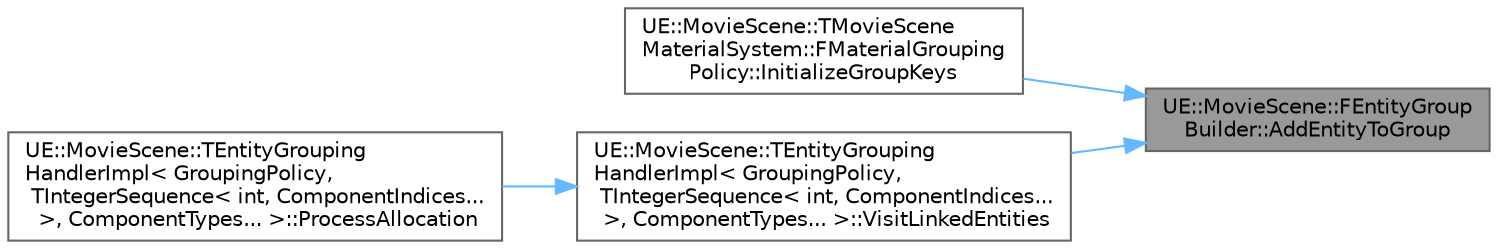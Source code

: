 digraph "UE::MovieScene::FEntityGroupBuilder::AddEntityToGroup"
{
 // INTERACTIVE_SVG=YES
 // LATEX_PDF_SIZE
  bgcolor="transparent";
  edge [fontname=Helvetica,fontsize=10,labelfontname=Helvetica,labelfontsize=10];
  node [fontname=Helvetica,fontsize=10,shape=box,height=0.2,width=0.4];
  rankdir="RL";
  Node1 [id="Node000001",label="UE::MovieScene::FEntityGroup\lBuilder::AddEntityToGroup",height=0.2,width=0.4,color="gray40", fillcolor="grey60", style="filled", fontcolor="black",tooltip="Add the entity to the given group."];
  Node1 -> Node2 [id="edge1_Node000001_Node000002",dir="back",color="steelblue1",style="solid",tooltip=" "];
  Node2 [id="Node000002",label="UE::MovieScene::TMovieScene\lMaterialSystem::FMaterialGrouping\lPolicy::InitializeGroupKeys",height=0.2,width=0.4,color="grey40", fillcolor="white", style="filled",URL="$d1/d7f/structUE_1_1MovieScene_1_1TMovieSceneMaterialSystem_1_1FMaterialGroupingPolicy.html#a34a470700ad3899c07875a5d0c7815b3",tooltip=" "];
  Node1 -> Node3 [id="edge2_Node000001_Node000003",dir="back",color="steelblue1",style="solid",tooltip=" "];
  Node3 [id="Node000003",label="UE::MovieScene::TEntityGrouping\lHandlerImpl\< GroupingPolicy,\l TIntegerSequence\< int, ComponentIndices...\l \>, ComponentTypes... \>::VisitLinkedEntities",height=0.2,width=0.4,color="grey40", fillcolor="white", style="filled",URL="$d7/d0c/structUE_1_1MovieScene_1_1TEntityGroupingHandlerImpl_3_01GroupingPolicy_00_01TIntegerSequence_3_04a6d351f13d04378a1074c4ae1ccb04.html#a0184ec61db853749b11a0bffdaaabbe4",tooltip=" "];
  Node3 -> Node4 [id="edge3_Node000003_Node000004",dir="back",color="steelblue1",style="solid",tooltip=" "];
  Node4 [id="Node000004",label="UE::MovieScene::TEntityGrouping\lHandlerImpl\< GroupingPolicy,\l TIntegerSequence\< int, ComponentIndices...\l \>, ComponentTypes... \>::ProcessAllocation",height=0.2,width=0.4,color="grey40", fillcolor="white", style="filled",URL="$d7/d0c/structUE_1_1MovieScene_1_1TEntityGroupingHandlerImpl_3_01GroupingPolicy_00_01TIntegerSequence_3_04a6d351f13d04378a1074c4ae1ccb04.html#a838e4d1bb5fde58c29fb9e33d4eecd65",tooltip="Process an allocation and group the entities found therein."];
}
